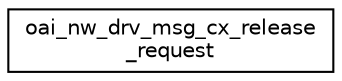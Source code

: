 digraph "Graphical Class Hierarchy"
{
 // LATEX_PDF_SIZE
  edge [fontname="Helvetica",fontsize="10",labelfontname="Helvetica",labelfontsize="10"];
  node [fontname="Helvetica",fontsize="10",shape=record];
  rankdir="LR";
  Node0 [label="oai_nw_drv_msg_cx_release\l_request",height=0.2,width=0.4,color="black", fillcolor="white", style="filled",URL="$structoai__nw__drv__msg__cx__release__request.html",tooltip=" "];
}
